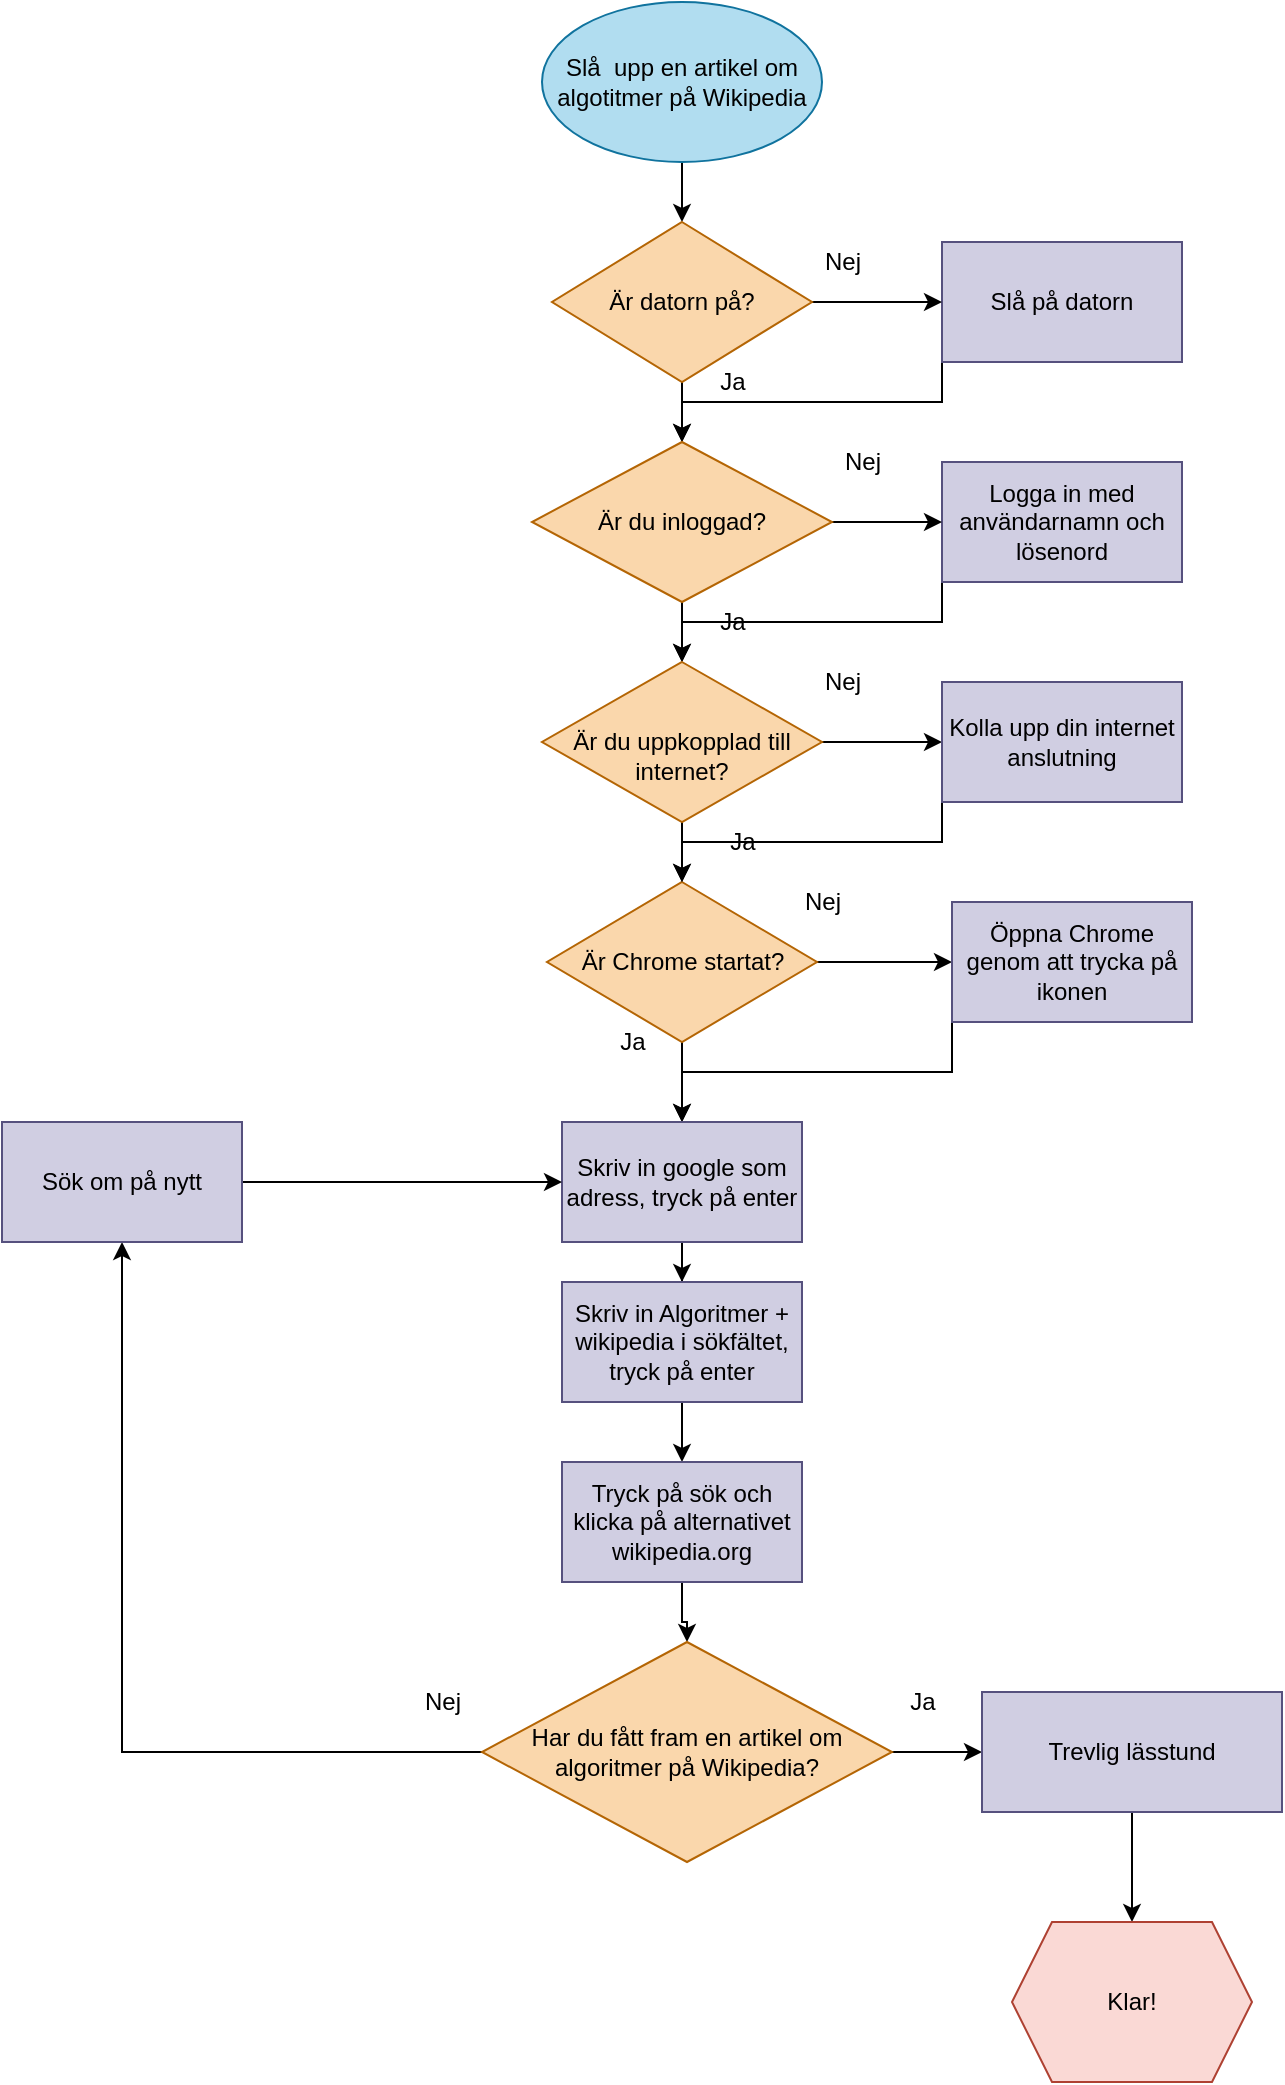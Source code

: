 <mxfile version="13.10.2" type="github">
  <diagram id="C5RBs43oDa-KdzZeNtuy" name="Page-1">
    <mxGraphModel dx="1611" dy="423" grid="1" gridSize="10" guides="1" tooltips="1" connect="1" arrows="1" fold="1" page="1" pageScale="1" pageWidth="827" pageHeight="1169" math="0" shadow="0">
      <root>
        <mxCell id="WIyWlLk6GJQsqaUBKTNV-0" />
        <mxCell id="WIyWlLk6GJQsqaUBKTNV-1" parent="WIyWlLk6GJQsqaUBKTNV-0" />
        <mxCell id="pvkV0urYHtsUyFwnNjGG-13" value="" style="edgeStyle=orthogonalEdgeStyle;rounded=0;orthogonalLoop=1;jettySize=auto;html=1;" edge="1" parent="WIyWlLk6GJQsqaUBKTNV-1" source="pvkV0urYHtsUyFwnNjGG-2" target="pvkV0urYHtsUyFwnNjGG-9">
          <mxGeometry relative="1" as="geometry" />
        </mxCell>
        <mxCell id="pvkV0urYHtsUyFwnNjGG-2" value="Slå&amp;nbsp; upp en artikel om algotitmer på Wikipedia" style="ellipse;whiteSpace=wrap;html=1;fillColor=#b1ddf0;strokeColor=#10739e;" vertex="1" parent="WIyWlLk6GJQsqaUBKTNV-1">
          <mxGeometry x="220" y="110" width="140" height="80" as="geometry" />
        </mxCell>
        <mxCell id="pvkV0urYHtsUyFwnNjGG-15" style="edgeStyle=orthogonalEdgeStyle;rounded=0;orthogonalLoop=1;jettySize=auto;html=1;exitX=0;exitY=1;exitDx=0;exitDy=0;" edge="1" parent="WIyWlLk6GJQsqaUBKTNV-1" source="pvkV0urYHtsUyFwnNjGG-4" target="pvkV0urYHtsUyFwnNjGG-10">
          <mxGeometry relative="1" as="geometry" />
        </mxCell>
        <mxCell id="pvkV0urYHtsUyFwnNjGG-4" value="Slå på datorn" style="rounded=0;whiteSpace=wrap;html=1;fillColor=#d0cee2;strokeColor=#56517e;" vertex="1" parent="WIyWlLk6GJQsqaUBKTNV-1">
          <mxGeometry x="420" y="230" width="120" height="60" as="geometry" />
        </mxCell>
        <mxCell id="pvkV0urYHtsUyFwnNjGG-39" style="edgeStyle=orthogonalEdgeStyle;rounded=0;orthogonalLoop=1;jettySize=auto;html=1;exitX=0;exitY=1;exitDx=0;exitDy=0;" edge="1" parent="WIyWlLk6GJQsqaUBKTNV-1" source="pvkV0urYHtsUyFwnNjGG-5" target="pvkV0urYHtsUyFwnNjGG-36">
          <mxGeometry relative="1" as="geometry" />
        </mxCell>
        <mxCell id="pvkV0urYHtsUyFwnNjGG-5" value="Logga in med användarnamn och lösenord" style="rounded=0;whiteSpace=wrap;html=1;fillColor=#d0cee2;strokeColor=#56517e;" vertex="1" parent="WIyWlLk6GJQsqaUBKTNV-1">
          <mxGeometry x="420" y="340" width="120" height="60" as="geometry" />
        </mxCell>
        <mxCell id="pvkV0urYHtsUyFwnNjGG-11" value="" style="edgeStyle=orthogonalEdgeStyle;rounded=0;orthogonalLoop=1;jettySize=auto;html=1;" edge="1" parent="WIyWlLk6GJQsqaUBKTNV-1" source="pvkV0urYHtsUyFwnNjGG-9" target="pvkV0urYHtsUyFwnNjGG-4">
          <mxGeometry relative="1" as="geometry" />
        </mxCell>
        <mxCell id="pvkV0urYHtsUyFwnNjGG-14" value="" style="edgeStyle=orthogonalEdgeStyle;rounded=0;orthogonalLoop=1;jettySize=auto;html=1;" edge="1" parent="WIyWlLk6GJQsqaUBKTNV-1" source="pvkV0urYHtsUyFwnNjGG-9" target="pvkV0urYHtsUyFwnNjGG-10">
          <mxGeometry relative="1" as="geometry" />
        </mxCell>
        <mxCell id="pvkV0urYHtsUyFwnNjGG-9" value="Är datorn på?" style="rhombus;whiteSpace=wrap;html=1;fillColor=#fad7ac;strokeColor=#b46504;" vertex="1" parent="WIyWlLk6GJQsqaUBKTNV-1">
          <mxGeometry x="225" y="220" width="130" height="80" as="geometry" />
        </mxCell>
        <mxCell id="pvkV0urYHtsUyFwnNjGG-18" value="" style="edgeStyle=orthogonalEdgeStyle;rounded=0;orthogonalLoop=1;jettySize=auto;html=1;" edge="1" parent="WIyWlLk6GJQsqaUBKTNV-1" source="pvkV0urYHtsUyFwnNjGG-10" target="pvkV0urYHtsUyFwnNjGG-5">
          <mxGeometry relative="1" as="geometry" />
        </mxCell>
        <mxCell id="pvkV0urYHtsUyFwnNjGG-38" value="" style="edgeStyle=orthogonalEdgeStyle;rounded=0;orthogonalLoop=1;jettySize=auto;html=1;" edge="1" parent="WIyWlLk6GJQsqaUBKTNV-1" source="pvkV0urYHtsUyFwnNjGG-10" target="pvkV0urYHtsUyFwnNjGG-36">
          <mxGeometry relative="1" as="geometry" />
        </mxCell>
        <mxCell id="pvkV0urYHtsUyFwnNjGG-10" value="Är du inloggad?" style="rhombus;whiteSpace=wrap;html=1;fillColor=#fad7ac;strokeColor=#b46504;" vertex="1" parent="WIyWlLk6GJQsqaUBKTNV-1">
          <mxGeometry x="215" y="330" width="150" height="80" as="geometry" />
        </mxCell>
        <mxCell id="pvkV0urYHtsUyFwnNjGG-16" value="Ja" style="text;html=1;align=center;verticalAlign=middle;resizable=0;points=[];autosize=1;" vertex="1" parent="WIyWlLk6GJQsqaUBKTNV-1">
          <mxGeometry x="300" y="290" width="30" height="20" as="geometry" />
        </mxCell>
        <mxCell id="pvkV0urYHtsUyFwnNjGG-17" value="Nej" style="text;html=1;align=center;verticalAlign=middle;resizable=0;points=[];autosize=1;" vertex="1" parent="WIyWlLk6GJQsqaUBKTNV-1">
          <mxGeometry x="355" y="230" width="30" height="20" as="geometry" />
        </mxCell>
        <mxCell id="pvkV0urYHtsUyFwnNjGG-19" value="Nej" style="text;html=1;align=center;verticalAlign=middle;resizable=0;points=[];autosize=1;" vertex="1" parent="WIyWlLk6GJQsqaUBKTNV-1">
          <mxGeometry x="365" y="330" width="30" height="20" as="geometry" />
        </mxCell>
        <mxCell id="pvkV0urYHtsUyFwnNjGG-51" style="edgeStyle=orthogonalEdgeStyle;rounded=0;orthogonalLoop=1;jettySize=auto;html=1;exitX=0.5;exitY=1;exitDx=0;exitDy=0;entryX=0.5;entryY=0;entryDx=0;entryDy=0;" edge="1" parent="WIyWlLk6GJQsqaUBKTNV-1" source="pvkV0urYHtsUyFwnNjGG-20" target="pvkV0urYHtsUyFwnNjGG-27">
          <mxGeometry relative="1" as="geometry" />
        </mxCell>
        <mxCell id="pvkV0urYHtsUyFwnNjGG-69" value="" style="edgeStyle=orthogonalEdgeStyle;rounded=0;orthogonalLoop=1;jettySize=auto;html=1;" edge="1" parent="WIyWlLk6GJQsqaUBKTNV-1" source="pvkV0urYHtsUyFwnNjGG-20" target="pvkV0urYHtsUyFwnNjGG-23">
          <mxGeometry relative="1" as="geometry" />
        </mxCell>
        <mxCell id="pvkV0urYHtsUyFwnNjGG-20" value="Är Chrome startat?" style="rhombus;whiteSpace=wrap;html=1;fillColor=#fad7ac;strokeColor=#b46504;" vertex="1" parent="WIyWlLk6GJQsqaUBKTNV-1">
          <mxGeometry x="222.5" y="550" width="135" height="80" as="geometry" />
        </mxCell>
        <mxCell id="pvkV0urYHtsUyFwnNjGG-22" value="Ja" style="text;html=1;align=center;verticalAlign=middle;resizable=0;points=[];autosize=1;" vertex="1" parent="WIyWlLk6GJQsqaUBKTNV-1">
          <mxGeometry x="300" y="410" width="30" height="20" as="geometry" />
        </mxCell>
        <mxCell id="pvkV0urYHtsUyFwnNjGG-55" style="edgeStyle=orthogonalEdgeStyle;rounded=0;orthogonalLoop=1;jettySize=auto;html=1;exitX=0;exitY=1;exitDx=0;exitDy=0;entryX=0.5;entryY=0;entryDx=0;entryDy=0;" edge="1" parent="WIyWlLk6GJQsqaUBKTNV-1" source="pvkV0urYHtsUyFwnNjGG-23" target="pvkV0urYHtsUyFwnNjGG-27">
          <mxGeometry relative="1" as="geometry" />
        </mxCell>
        <mxCell id="pvkV0urYHtsUyFwnNjGG-23" value="Öppna Chrome genom att trycka på ikonen" style="rounded=0;whiteSpace=wrap;html=1;fillColor=#d0cee2;strokeColor=#56517e;" vertex="1" parent="WIyWlLk6GJQsqaUBKTNV-1">
          <mxGeometry x="425" y="560" width="120" height="60" as="geometry" />
        </mxCell>
        <mxCell id="pvkV0urYHtsUyFwnNjGG-33" value="" style="edgeStyle=orthogonalEdgeStyle;rounded=0;orthogonalLoop=1;jettySize=auto;html=1;" edge="1" parent="WIyWlLk6GJQsqaUBKTNV-1" source="pvkV0urYHtsUyFwnNjGG-27" target="pvkV0urYHtsUyFwnNjGG-32">
          <mxGeometry relative="1" as="geometry" />
        </mxCell>
        <mxCell id="pvkV0urYHtsUyFwnNjGG-27" value="Skriv in google som adress, tryck på enter" style="rounded=0;whiteSpace=wrap;html=1;fillColor=#d0cee2;strokeColor=#56517e;" vertex="1" parent="WIyWlLk6GJQsqaUBKTNV-1">
          <mxGeometry x="230" y="670" width="120" height="60" as="geometry" />
        </mxCell>
        <mxCell id="pvkV0urYHtsUyFwnNjGG-30" value="Nej" style="text;html=1;align=center;verticalAlign=middle;resizable=0;points=[];autosize=1;" vertex="1" parent="WIyWlLk6GJQsqaUBKTNV-1">
          <mxGeometry x="355" y="440" width="30" height="20" as="geometry" />
        </mxCell>
        <mxCell id="pvkV0urYHtsUyFwnNjGG-31" value="Ja" style="text;html=1;align=center;verticalAlign=middle;resizable=0;points=[];autosize=1;" vertex="1" parent="WIyWlLk6GJQsqaUBKTNV-1">
          <mxGeometry x="305" y="520" width="30" height="20" as="geometry" />
        </mxCell>
        <mxCell id="pvkV0urYHtsUyFwnNjGG-35" value="" style="edgeStyle=orthogonalEdgeStyle;rounded=0;orthogonalLoop=1;jettySize=auto;html=1;" edge="1" parent="WIyWlLk6GJQsqaUBKTNV-1" source="pvkV0urYHtsUyFwnNjGG-32" target="pvkV0urYHtsUyFwnNjGG-34">
          <mxGeometry relative="1" as="geometry" />
        </mxCell>
        <mxCell id="pvkV0urYHtsUyFwnNjGG-32" value="Skriv in Algoritmer + wikipedia i sökfältet, tryck på enter" style="rounded=0;whiteSpace=wrap;html=1;fillColor=#d0cee2;strokeColor=#56517e;" vertex="1" parent="WIyWlLk6GJQsqaUBKTNV-1">
          <mxGeometry x="230" y="750" width="120" height="60" as="geometry" />
        </mxCell>
        <mxCell id="pvkV0urYHtsUyFwnNjGG-64" value="" style="edgeStyle=orthogonalEdgeStyle;rounded=0;orthogonalLoop=1;jettySize=auto;html=1;" edge="1" parent="WIyWlLk6GJQsqaUBKTNV-1" source="pvkV0urYHtsUyFwnNjGG-34" target="pvkV0urYHtsUyFwnNjGG-57">
          <mxGeometry relative="1" as="geometry" />
        </mxCell>
        <mxCell id="pvkV0urYHtsUyFwnNjGG-34" value="Tryck på sök och klicka på alternativet wikipedia.org" style="rounded=0;whiteSpace=wrap;html=1;fillColor=#d0cee2;strokeColor=#56517e;" vertex="1" parent="WIyWlLk6GJQsqaUBKTNV-1">
          <mxGeometry x="230" y="840" width="120" height="60" as="geometry" />
        </mxCell>
        <mxCell id="pvkV0urYHtsUyFwnNjGG-41" style="edgeStyle=orthogonalEdgeStyle;rounded=0;orthogonalLoop=1;jettySize=auto;html=1;exitX=0.5;exitY=1;exitDx=0;exitDy=0;entryX=0.5;entryY=0;entryDx=0;entryDy=0;" edge="1" parent="WIyWlLk6GJQsqaUBKTNV-1" source="pvkV0urYHtsUyFwnNjGG-36" target="pvkV0urYHtsUyFwnNjGG-20">
          <mxGeometry relative="1" as="geometry" />
        </mxCell>
        <mxCell id="pvkV0urYHtsUyFwnNjGG-47" style="edgeStyle=orthogonalEdgeStyle;rounded=0;orthogonalLoop=1;jettySize=auto;html=1;exitX=1;exitY=0.5;exitDx=0;exitDy=0;entryX=0;entryY=0.5;entryDx=0;entryDy=0;" edge="1" parent="WIyWlLk6GJQsqaUBKTNV-1" source="pvkV0urYHtsUyFwnNjGG-36" target="pvkV0urYHtsUyFwnNjGG-43">
          <mxGeometry relative="1" as="geometry" />
        </mxCell>
        <mxCell id="pvkV0urYHtsUyFwnNjGG-36" value="&lt;br&gt;Är du uppkopplad till internet?" style="rhombus;whiteSpace=wrap;html=1;fillColor=#fad7ac;strokeColor=#b46504;" vertex="1" parent="WIyWlLk6GJQsqaUBKTNV-1">
          <mxGeometry x="220" y="440" width="140" height="80" as="geometry" />
        </mxCell>
        <mxCell id="pvkV0urYHtsUyFwnNjGG-46" style="edgeStyle=orthogonalEdgeStyle;rounded=0;orthogonalLoop=1;jettySize=auto;html=1;exitX=0;exitY=1;exitDx=0;exitDy=0;" edge="1" parent="WIyWlLk6GJQsqaUBKTNV-1" source="pvkV0urYHtsUyFwnNjGG-43" target="pvkV0urYHtsUyFwnNjGG-20">
          <mxGeometry relative="1" as="geometry" />
        </mxCell>
        <mxCell id="pvkV0urYHtsUyFwnNjGG-43" value="Kolla upp din internet anslutning" style="rounded=0;whiteSpace=wrap;html=1;fillColor=#d0cee2;strokeColor=#56517e;" vertex="1" parent="WIyWlLk6GJQsqaUBKTNV-1">
          <mxGeometry x="420" y="450" width="120" height="60" as="geometry" />
        </mxCell>
        <mxCell id="pvkV0urYHtsUyFwnNjGG-48" value="Nej" style="text;html=1;align=center;verticalAlign=middle;resizable=0;points=[];autosize=1;" vertex="1" parent="WIyWlLk6GJQsqaUBKTNV-1">
          <mxGeometry x="345" y="550" width="30" height="20" as="geometry" />
        </mxCell>
        <mxCell id="pvkV0urYHtsUyFwnNjGG-56" value="Ja" style="text;html=1;align=center;verticalAlign=middle;resizable=0;points=[];autosize=1;" vertex="1" parent="WIyWlLk6GJQsqaUBKTNV-1">
          <mxGeometry x="250" y="620" width="30" height="20" as="geometry" />
        </mxCell>
        <mxCell id="pvkV0urYHtsUyFwnNjGG-60" value="" style="edgeStyle=orthogonalEdgeStyle;rounded=0;orthogonalLoop=1;jettySize=auto;html=1;" edge="1" parent="WIyWlLk6GJQsqaUBKTNV-1" source="pvkV0urYHtsUyFwnNjGG-57" target="pvkV0urYHtsUyFwnNjGG-59">
          <mxGeometry relative="1" as="geometry" />
        </mxCell>
        <mxCell id="pvkV0urYHtsUyFwnNjGG-61" value="" style="edgeStyle=orthogonalEdgeStyle;rounded=0;orthogonalLoop=1;jettySize=auto;html=1;" edge="1" parent="WIyWlLk6GJQsqaUBKTNV-1" source="pvkV0urYHtsUyFwnNjGG-57" target="pvkV0urYHtsUyFwnNjGG-58">
          <mxGeometry relative="1" as="geometry" />
        </mxCell>
        <mxCell id="pvkV0urYHtsUyFwnNjGG-57" value="Har du fått fram en artikel om algoritmer på Wikipedia?" style="rhombus;whiteSpace=wrap;html=1;fillColor=#fad7ac;strokeColor=#b46504;" vertex="1" parent="WIyWlLk6GJQsqaUBKTNV-1">
          <mxGeometry x="190" y="930" width="205" height="110" as="geometry" />
        </mxCell>
        <mxCell id="pvkV0urYHtsUyFwnNjGG-68" value="" style="edgeStyle=orthogonalEdgeStyle;rounded=0;orthogonalLoop=1;jettySize=auto;html=1;" edge="1" parent="WIyWlLk6GJQsqaUBKTNV-1" source="pvkV0urYHtsUyFwnNjGG-58" target="pvkV0urYHtsUyFwnNjGG-67">
          <mxGeometry relative="1" as="geometry" />
        </mxCell>
        <mxCell id="pvkV0urYHtsUyFwnNjGG-58" value="Trevlig lässtund" style="rounded=0;whiteSpace=wrap;html=1;fillColor=#d0cee2;strokeColor=#56517e;" vertex="1" parent="WIyWlLk6GJQsqaUBKTNV-1">
          <mxGeometry x="440" y="955" width="150" height="60" as="geometry" />
        </mxCell>
        <mxCell id="pvkV0urYHtsUyFwnNjGG-65" style="edgeStyle=orthogonalEdgeStyle;rounded=0;orthogonalLoop=1;jettySize=auto;html=1;entryX=0;entryY=0.5;entryDx=0;entryDy=0;" edge="1" parent="WIyWlLk6GJQsqaUBKTNV-1" source="pvkV0urYHtsUyFwnNjGG-59" target="pvkV0urYHtsUyFwnNjGG-27">
          <mxGeometry relative="1" as="geometry">
            <mxPoint x="90" y="670" as="targetPoint" />
          </mxGeometry>
        </mxCell>
        <mxCell id="pvkV0urYHtsUyFwnNjGG-59" value="Sök om på nytt" style="rounded=0;whiteSpace=wrap;html=1;fillColor=#d0cee2;strokeColor=#56517e;" vertex="1" parent="WIyWlLk6GJQsqaUBKTNV-1">
          <mxGeometry x="-50" y="670" width="120" height="60" as="geometry" />
        </mxCell>
        <mxCell id="pvkV0urYHtsUyFwnNjGG-62" value="Ja" style="text;html=1;align=center;verticalAlign=middle;resizable=0;points=[];autosize=1;" vertex="1" parent="WIyWlLk6GJQsqaUBKTNV-1">
          <mxGeometry x="395" y="950" width="30" height="20" as="geometry" />
        </mxCell>
        <mxCell id="pvkV0urYHtsUyFwnNjGG-63" value="Nej" style="text;html=1;align=center;verticalAlign=middle;resizable=0;points=[];autosize=1;" vertex="1" parent="WIyWlLk6GJQsqaUBKTNV-1">
          <mxGeometry x="155" y="950" width="30" height="20" as="geometry" />
        </mxCell>
        <mxCell id="pvkV0urYHtsUyFwnNjGG-67" value="Klar!" style="shape=hexagon;perimeter=hexagonPerimeter2;whiteSpace=wrap;html=1;fixedSize=1;fillColor=#fad9d5;strokeColor=#ae4132;" vertex="1" parent="WIyWlLk6GJQsqaUBKTNV-1">
          <mxGeometry x="455" y="1070" width="120" height="80" as="geometry" />
        </mxCell>
      </root>
    </mxGraphModel>
  </diagram>
</mxfile>
